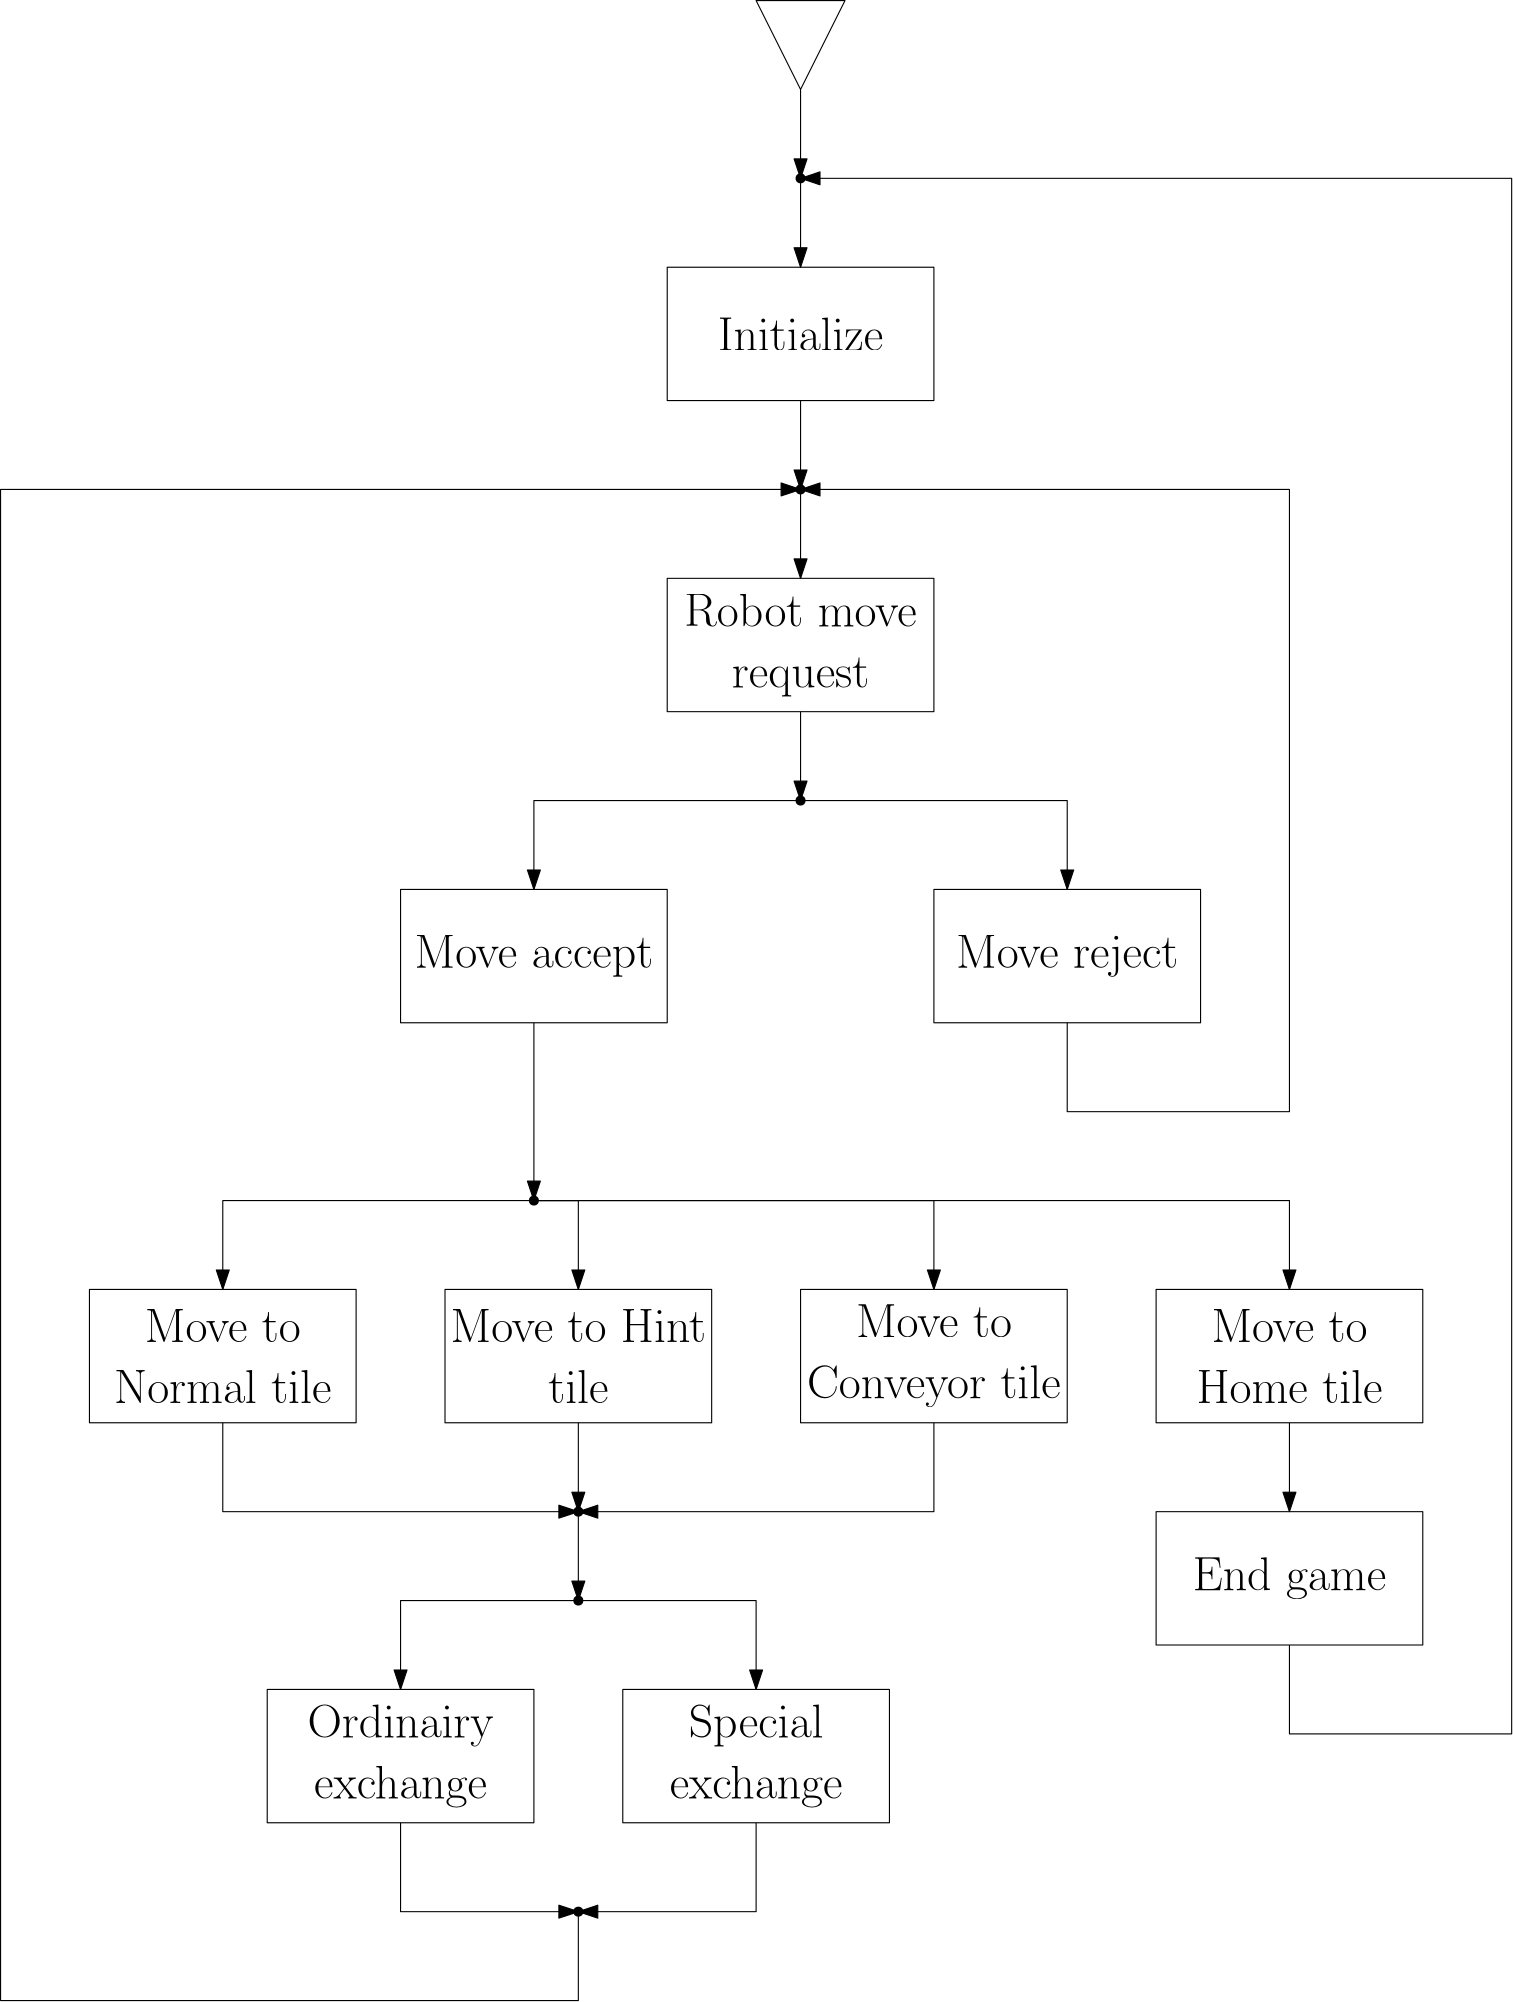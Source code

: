<?xml version="1.0"?>
<!DOCTYPE ipe SYSTEM "ipe.dtd">
<ipe version="70010" creator="Ipe 7.0.10">
<info created="D:20120215110403" modified="D:20120228145241"/>
<ipestyle name="basic">
<symbol name="arrow/arc(spx)">
<path stroke="sym-stroke" fill="sym-stroke" pen="sym-pen">
0 0 m
-1 0.333 l
-1 -0.333 l
h
</path>
</symbol>
<symbol name="arrow/farc(spx)">
<path stroke="sym-stroke" fill="white" pen="sym-pen">
0 0 m
-1 0.333 l
-1 -0.333 l
h
</path>
</symbol>
<symbol name="mark/circle(sx)" transformations="translations">
<path fill="sym-stroke">
0.6 0 0 0.6 0 0 e
0.4 0 0 0.4 0 0 e
</path>
</symbol>
<symbol name="mark/disk(sx)" transformations="translations">
<path fill="sym-stroke">
0.6 0 0 0.6 0 0 e
</path>
</symbol>
<symbol name="mark/fdisk(sfx)" transformations="translations">
<group>
<path fill="sym-stroke" fillrule="eofill">
0.6 0 0 0.6 0 0 e
0.4 0 0 0.4 0 0 e
</path>
<path fill="sym-fill">
0.4 0 0 0.4 0 0 e
</path>
</group>
</symbol>
<symbol name="mark/box(sx)" transformations="translations">
<path fill="sym-stroke" fillrule="eofill">
-0.6 -0.6 m
0.6 -0.6 l
0.6 0.6 l
-0.6 0.6 l
h
-0.4 -0.4 m
0.4 -0.4 l
0.4 0.4 l
-0.4 0.4 l
h
</path>
</symbol>
<symbol name="mark/square(sx)" transformations="translations">
<path fill="sym-stroke">
-0.6 -0.6 m
0.6 -0.6 l
0.6 0.6 l
-0.6 0.6 l
h
</path>
</symbol>
<symbol name="mark/fsquare(sfx)" transformations="translations">
<group>
<path fill="sym-stroke" fillrule="eofill">
-0.6 -0.6 m
0.6 -0.6 l
0.6 0.6 l
-0.6 0.6 l
h
-0.4 -0.4 m
0.4 -0.4 l
0.4 0.4 l
-0.4 0.4 l
h
</path>
<path fill="sym-fill">
-0.4 -0.4 m
0.4 -0.4 l
0.4 0.4 l
-0.4 0.4 l
h
</path>
</group>
</symbol>
<symbol name="mark/cross(sx)" transformations="translations">
<group>
<path fill="sym-stroke">
-0.43 -0.57 m
0.57 0.43 l
0.43 0.57 l
-0.57 -0.43 l
h
</path>
<path fill="sym-stroke">
-0.43 0.57 m
0.57 -0.43 l
0.43 -0.57 l
-0.57 0.43 l
h
</path>
</group>
</symbol>
<symbol name="arrow/fnormal(spx)">
<path stroke="sym-stroke" fill="white" pen="sym-pen">
0 0 m
-1 0.333 l
-1 -0.333 l
h
</path>
</symbol>
<symbol name="arrow/pointed(spx)">
<path stroke="sym-stroke" fill="sym-stroke" pen="sym-pen">
0 0 m
-1 0.333 l
-0.8 0 l
-1 -0.333 l
h
</path>
</symbol>
<symbol name="arrow/fpointed(spx)">
<path stroke="sym-stroke" fill="white" pen="sym-pen">
0 0 m
-1 0.333 l
-0.8 0 l
-1 -0.333 l
h
</path>
</symbol>
<symbol name="arrow/linear(spx)">
<path stroke="sym-stroke" pen="sym-pen">
-1 0.333 m
0 0 l
-1 -0.333 l
</path>
</symbol>
<symbol name="arrow/fdouble(spx)">
<path stroke="sym-stroke" fill="white" pen="sym-pen">
0 0 m
-1 0.333 l
-1 -0.333 l
h
-1 0 m
-2 0.333 l
-2 -0.333 l
h
</path>
</symbol>
<symbol name="arrow/double(spx)">
<path stroke="sym-stroke" fill="sym-stroke" pen="sym-pen">
0 0 m
-1 0.333 l
-1 -0.333 l
h
-1 0 m
-2 0.333 l
-2 -0.333 l
h
</path>
</symbol>
<pen name="heavier" value="0.8"/>
<pen name="fat" value="1.2"/>
<pen name="ultrafat" value="2"/>
<symbolsize name="large" value="5"/>
<symbolsize name="small" value="2"/>
<symbolsize name="tiny" value="1.1"/>
<arrowsize name="large" value="10"/>
<arrowsize name="small" value="5"/>
<arrowsize name="tiny" value="3"/>
<color name="red" value="1 0 0"/>
<color name="green" value="0 1 0"/>
<color name="blue" value="0 0 1"/>
<color name="yellow" value="1 1 0"/>
<color name="orange" value="1 0.647 0"/>
<color name="gold" value="1 0.843 0"/>
<color name="purple" value="0.627 0.125 0.941"/>
<color name="gray" value="0.745"/>
<color name="brown" value="0.647 0.165 0.165"/>
<color name="navy" value="0 0 0.502"/>
<color name="pink" value="1 0.753 0.796"/>
<color name="seagreen" value="0.18 0.545 0.341"/>
<color name="turquoise" value="0.251 0.878 0.816"/>
<color name="violet" value="0.933 0.51 0.933"/>
<color name="darkblue" value="0 0 0.545"/>
<color name="darkcyan" value="0 0.545 0.545"/>
<color name="darkgray" value="0.663"/>
<color name="darkgreen" value="0 0.392 0"/>
<color name="darkmagenta" value="0.545 0 0.545"/>
<color name="darkorange" value="1 0.549 0"/>
<color name="darkred" value="0.545 0 0"/>
<color name="lightblue" value="0.678 0.847 0.902"/>
<color name="lightcyan" value="0.878 1 1"/>
<color name="lightgray" value="0.827"/>
<color name="lightgreen" value="0.565 0.933 0.565"/>
<color name="lightyellow" value="1 1 0.878"/>
<dashstyle name="dashed" value="[4] 0"/>
<dashstyle name="dotted" value="[1 3] 0"/>
<dashstyle name="dash dotted" value="[4 2 1 2] 0"/>
<dashstyle name="dash dot dotted" value="[4 2 1 2 1 2] 0"/>
<textsize name="large" value="\large"/>
<textsize name="Large" value="\Large"/>
<textsize name="LARGE" value="\LARGE"/>
<textsize name="huge" value="\huge"/>
<textsize name="Huge" value="\Huge"/>
<textsize name="small" value="\small"/>
<textsize name="footnote" value="\footnotesize"/>
<textsize name="tiny" value="\tiny"/>
<textstyle name="center" begin="\begin{center}" end="\end{center}"/>
<textstyle name="itemize" begin="\begin{itemize}" end="\end{itemize}"/>
<textstyle name="item" begin="\begin{itemize}\item{}" end="\end{itemize}"/>
<gridsize name="4 pts" value="4"/>
<gridsize name="8 pts (~3 mm)" value="8"/>
<gridsize name="16 pts (~6 mm)" value="16"/>
<gridsize name="32 pts (~12 mm)" value="32"/>
<gridsize name="10 pts (~3.5 mm)" value="10"/>
<gridsize name="20 pts (~7 mm)" value="20"/>
<gridsize name="14 pts (~5 mm)" value="14"/>
<gridsize name="28 pts (~10 mm)" value="28"/>
<gridsize name="56 pts (~20 mm)" value="56"/>
<anglesize name="90 deg" value="90"/>
<anglesize name="60 deg" value="60"/>
<anglesize name="45 deg" value="45"/>
<anglesize name="30 deg" value="30"/>
<anglesize name="22.5 deg" value="22.5"/>
<tiling name="falling" angle="-60" step="4" width="1"/>
<tiling name="rising" angle="30" step="4" width="1"/>
</ipestyle>
<page>
<layer name="alpha"/>
<view layers="alpha" active="alpha"/>
<path layer="alpha" matrix="1 0 0 1 32 32" stroke="black">
240 704 m
240 656 l
336 656 l
336 704 l
h
</path>
<path matrix="1 0 0 1 32 64" stroke="black">
272 768 m
288 736 l
304 768 l
304 768 l
h
</path>
<path matrix="1 0 0 1 32 32" stroke="black" arrow="normal/normal">
288 736 m
288 704 l
</path>
<path matrix="1 0 0 1 32 -80" stroke="black">
240 704 m
240 656 l
336 656 l
336 704 l
h
</path>
<path matrix="1 0 0 1 32 0" stroke="black" arrow="normal/normal">
288 656 m
288 624 l
</path>
<text matrix="1 0 0 1 208 8" transformations="translations" pos="64 592" stroke="black" type="minipage" width="96" height="21.082" depth="16.14" valign="center" size="LARGE" style="center">Robot
move request</text>
<path matrix="1 0 0 1 -112 -480" stroke="black">
240 704 m
240 656 l
336 656 l
336 704 l
h
</path>
<path matrix="1 0 0 1 16 -480" stroke="black">
240 704 m
240 656 l
336 656 l
336 704 l
h
</path>
<text matrix="1 0 0 1 64 -392" transformations="translations" pos="64 592" stroke="black" type="minipage" width="96" height="21.082" depth="16.14" valign="center" size="LARGE" style="center">Ordinairy
exchange</text>
<text matrix="1 0 0 1 192 -392" transformations="translations" pos="64 592" stroke="black" type="minipage" width="96" height="21.082" depth="16.14" valign="center" size="LARGE" style="center">Special
exchange</text>
<path matrix="1 0 0 1 -64 -192" stroke="black">
240 704 m
240 656 l
336 656 l
336 704 l
h
</path>
<path matrix="1 0 0 1 128 -192" stroke="black">
240 704 m
240 656 l
336 656 l
336 704 l
h
</path>
<use matrix="1 0 0 1 144 32" name="mark/disk(sx)" pos="176 512" size="normal" stroke="black"/>
<path matrix="1 0 0 1 144 32" stroke="black" arrow="normal/normal">
176 544 m
176 512 l
</path>
<path matrix="1 0 0 1 144 32" stroke="black" arrow="normal/normal">
176 512 m
80 512 l
80 480 l
</path>
<path matrix="1 0 0 1 144 32" stroke="black" arrow="normal/normal">
176 512 m
272 512 l
272 480 l
</path>
<text matrix="1 0 0 1 112 -104" transformations="translations" pos="64 592" stroke="black" type="minipage" width="96" height="10.04" depth="5.07" valign="center" size="LARGE" style="center">Move accept</text>
<text matrix="1 0 0 1 304 -104" transformations="translations" pos="64 592" stroke="black" type="minipage" width="96" height="10.04" depth="5.07" valign="center" size="LARGE" style="center">Move reject</text>
<path matrix="1 0 0 1 -176 -336" stroke="black">
240 704 m
240 656 l
336 656 l
336 704 l
h
</path>
<path matrix="1 0 0 1 -48 -336" stroke="black">
240 704 m
240 656 l
336 656 l
336 704 l
h
</path>
<path stroke="black">
320 368 m
320 320 l
416 320 l
416 368 l
h
</path>
<path matrix="1 0 0 1 208 -336" stroke="black">
240 704 m
240 656 l
336 656 l
336 704 l
h
</path>
<path matrix="1 0 0 1 32 0" stroke="black" arrow="normal/normal">
192 464 m
192 400 l
</path>
<text matrix="1 0 0 1 0 -248" transformations="translations" pos="64 592" stroke="black" type="minipage" width="96" height="19.319" depth="14.36" valign="center" size="LARGE" style="center">Move to
Normal tile</text>
<text matrix="1 0 0 1 128 -248" transformations="translations" pos="64 592" stroke="black" type="minipage" width="96" height="19.319" depth="14.36" valign="center" size="LARGE" style="center">Move to Hint tile</text>
<text matrix="1 0 0 1 256 -248" transformations="translations" pos="64 592" stroke="black" type="minipage" width="96" height="20.988" depth="16.04" valign="center" size="LARGE" style="center">Move to Conveyor tile</text>
<text matrix="1 0 0 1 384 -248" transformations="translations" pos="64 592" stroke="black" type="minipage" width="96" height="19.319" depth="14.36" valign="center" size="LARGE" style="center">Move to Home tile</text>
<text matrix="1 0 0 1 208 120" transformations="translations" pos="64 592" stroke="black" type="minipage" width="96" height="8.465" depth="3.49" valign="center" size="LARGE" style="center">Initialize</text>
<path matrix="1 0 0 1 208 -416" stroke="black">
240 704 m
240 656 l
336 656 l
336 704 l
h
</path>
<text matrix="1 0 0 1 384 -328" transformations="translations" pos="64 592" stroke="black" type="minipage" width="96" height="10.144" depth="5.16" valign="center" size="LARGE" style="center">End
game</text>
<path matrix="1 0 0 1 416 -112" stroke="black" arrow="normal/normal">
80 432 m
80 400 l
</path>
<path stroke="black" arrow="normal/normal">
496 240 m
496 208 l
576 208 l
576 768 l
320 768 l
</path>
<path matrix="1 0 0 1 32 64" stroke="black" arrow="normal/normal">
288 736 m
288 704 l
</path>
<use matrix="1 0 0 1 32 144" name="mark/disk(sx)" pos="288 624" size="normal" stroke="black"/>
<path matrix="1 0 0 1 32 32" stroke="black" arrow="normal/normal">
288 656 m
288 624 l
</path>
<use matrix="1 0 0 1 32 0" name="mark/disk(sx)" pos="288 656" size="normal" stroke="black"/>
<use matrix="1 0 0 1 96 144" name="mark/disk(sx)" pos="144 112" size="normal" stroke="black"/>
<path matrix="1 0 0 1 96 144" stroke="black" arrow="normal/normal">
144 112 m
80 112 l
80 80 l
</path>
<path matrix="1 0 0 1 96 144" stroke="black" arrow="normal/normal">
144 112 m
208 112 l
208 80 l
</path>
<use matrix="1 0 0 1 32 -32" name="mark/disk(sx)" pos="208 320" size="normal" stroke="black"/>
<path matrix="1 0 0 1 32 -32" stroke="black" arrow="normal/normal">
80 352 m
80 320 l
208 320 l
</path>
<path matrix="1 0 0 1 32 -32" stroke="black" arrow="normal/normal">
208 352 m
208 320 l
</path>
<path matrix="1 0 0 1 32 -32" stroke="black" arrow="normal/normal">
336 352 m
336 320 l
208 320 l
</path>
<path matrix="1 0 0 1 32 -32" stroke="black" arrow="normal/normal">
208 320 m
208 288 l
</path>
<use matrix="1 0 0 1 32 -32" name="mark/disk(sx)" pos="192 432" size="normal" stroke="black"/>
<path matrix="1 0 0 1 32 -32" stroke="black" arrow="normal/normal">
192 432 m
80 432 l
80 400 l
</path>
<path matrix="1 0 0 1 32 -32" stroke="black" arrow="normal/normal">
192 432 m
208 432 l
208 400 l
</path>
<path matrix="1 0 0 1 32 -32" stroke="black" arrow="normal/normal">
192 432 m
336 432 l
336 400 l
</path>
<path matrix="1 0 0 1 32 -32" stroke="black" arrow="normal/normal">
192 432 m
464 432 l
464 400 l
</path>
<path matrix="1 0 0 1 32 0" stroke="black" arrow="normal/normal">
384 464 m
384 432 l
464 432 l
464 656 l
288 656 l
</path>
<use matrix="1 0 0 1 32 80" name="mark/disk(sx)" pos="208 64" size="normal" stroke="black"/>
<path matrix="1 0 0 1 32 80" stroke="black" arrow="normal/normal">
144 96 m
144 64 l
208 64 l
</path>
<path matrix="1 0 0 1 32 80" stroke="black" arrow="normal/normal">
272 96 m
272 64 l
208 64 l
</path>
<path stroke="black" arrow="normal/normal">
240 144 m
240 112 l
32 112 l
32 656 l
320 656 l
</path>
</page>
</ipe>
